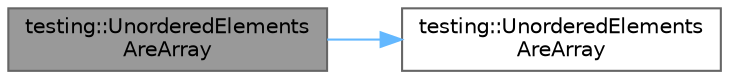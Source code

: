 digraph "testing::UnorderedElementsAreArray"
{
 // LATEX_PDF_SIZE
  bgcolor="transparent";
  edge [fontname=Helvetica,fontsize=10,labelfontname=Helvetica,labelfontsize=10];
  node [fontname=Helvetica,fontsize=10,shape=box,height=0.2,width=0.4];
  rankdir="LR";
  Node1 [id="Node000001",label="testing::UnorderedElements\lAreArray",height=0.2,width=0.4,color="gray40", fillcolor="grey60", style="filled", fontcolor="black",tooltip=" "];
  Node1 -> Node2 [id="edge1_Node000001_Node000002",color="steelblue1",style="solid",tooltip=" "];
  Node2 [id="Node000002",label="testing::UnorderedElements\lAreArray",height=0.2,width=0.4,color="grey40", fillcolor="white", style="filled",URL="$namespacetesting.html#acba3ccf891562e2209ddd17722f3b706",tooltip=" "];
}
